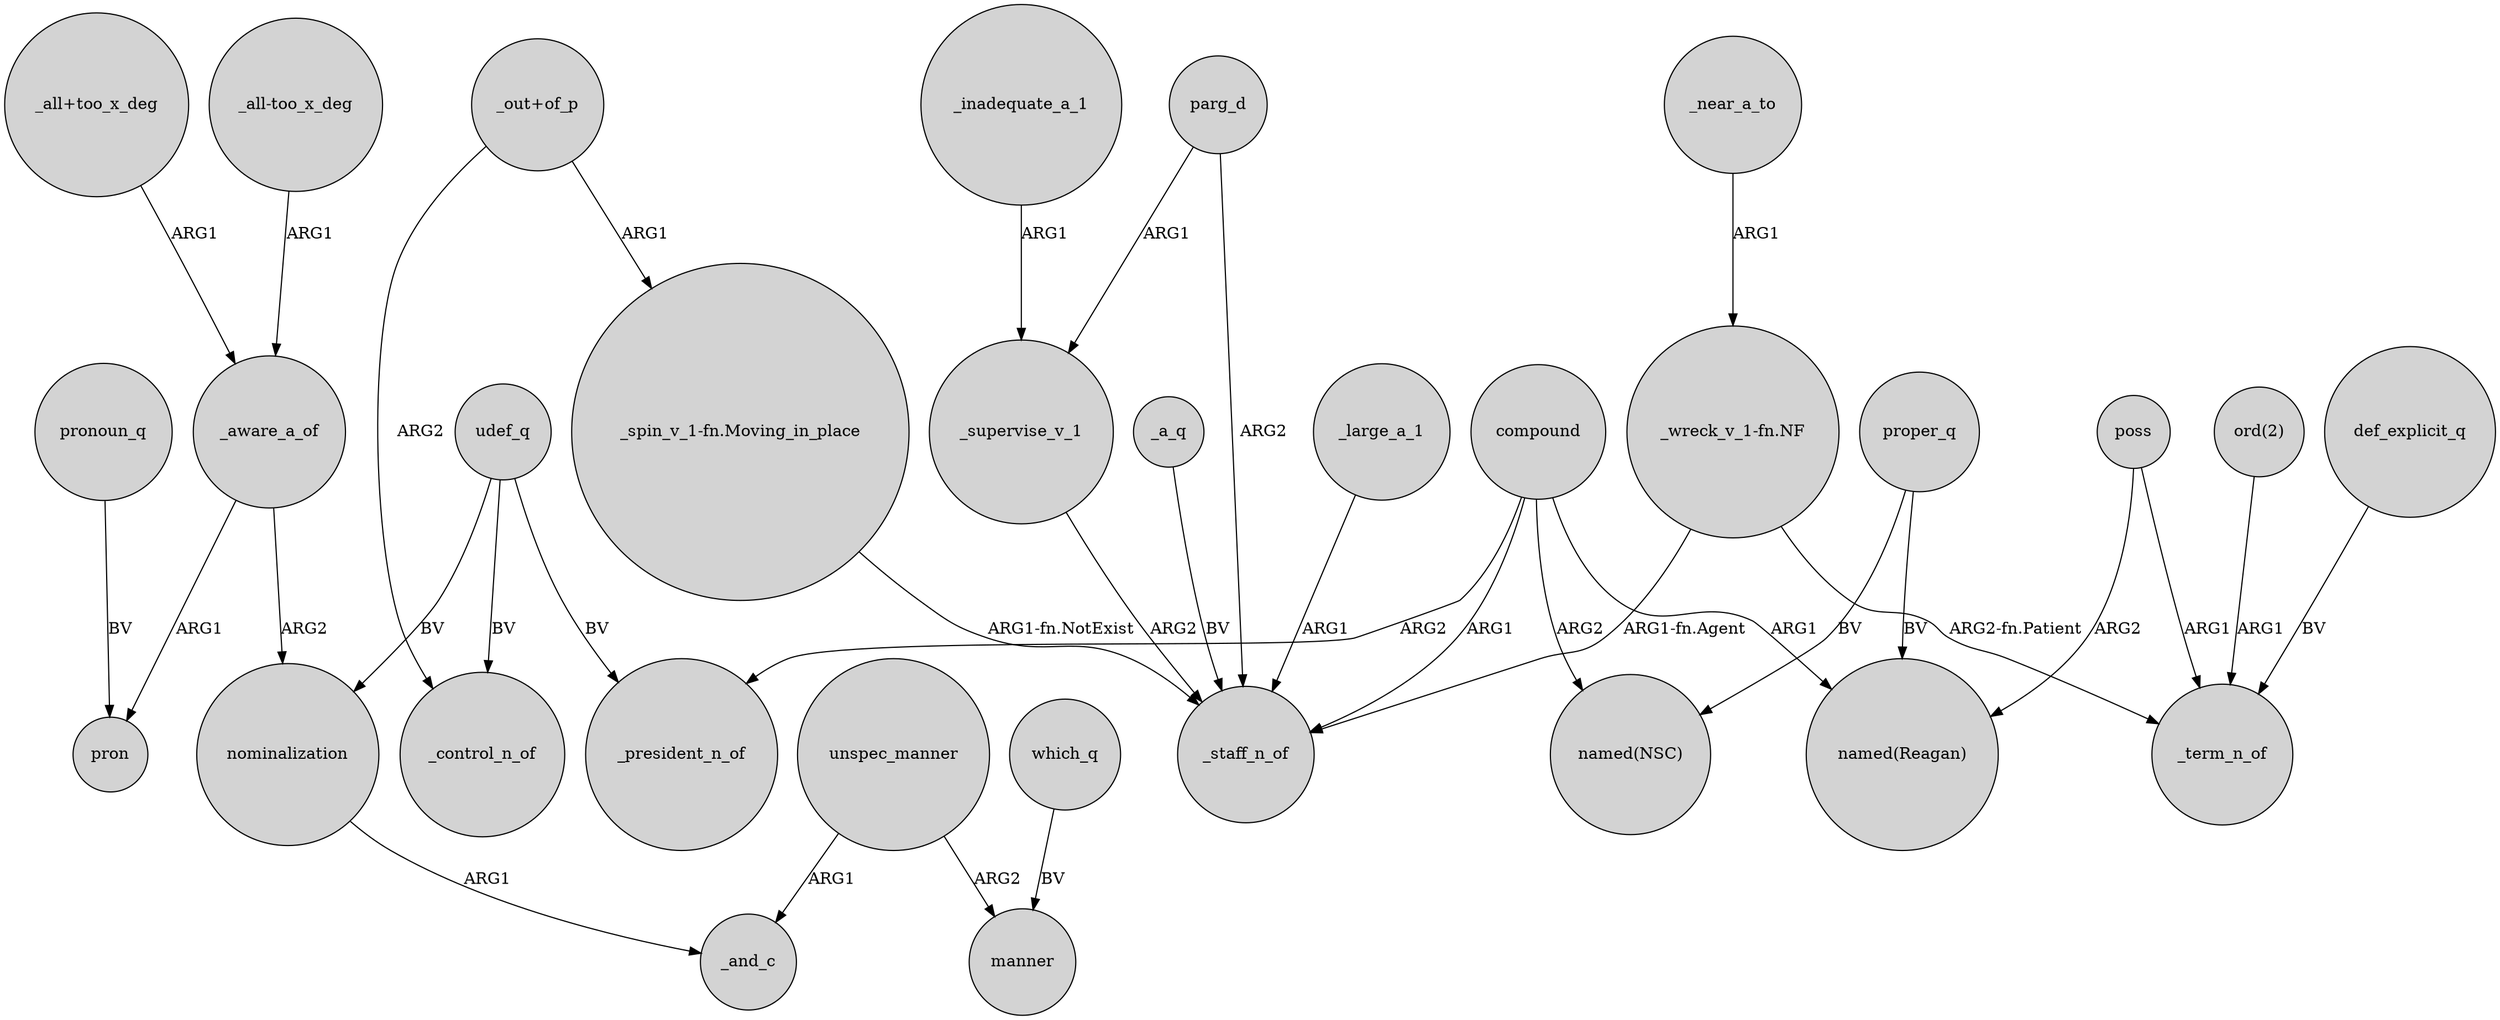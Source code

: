 digraph {
	node [shape=circle style=filled]
	_a_q -> _staff_n_of [label=BV]
	"_out+of_p" -> "_spin_v_1-fn.Moving_in_place" [label=ARG1]
	compound -> "named(Reagan)" [label=ARG1]
	_aware_a_of -> nominalization [label=ARG2]
	compound -> _president_n_of [label=ARG2]
	_inadequate_a_1 -> _supervise_v_1 [label=ARG1]
	_supervise_v_1 -> _staff_n_of [label=ARG2]
	"_wreck_v_1-fn.NF" -> _term_n_of [label="ARG2-fn.Patient"]
	nominalization -> _and_c [label=ARG1]
	udef_q -> _control_n_of [label=BV]
	unspec_manner -> _and_c [label=ARG1]
	_large_a_1 -> _staff_n_of [label=ARG1]
	compound -> "named(NSC)" [label=ARG2]
	which_q -> manner [label=BV]
	poss -> _term_n_of [label=ARG1]
	"_all-too_x_deg" -> _aware_a_of [label=ARG1]
	pronoun_q -> pron [label=BV]
	proper_q -> "named(NSC)" [label=BV]
	parg_d -> _staff_n_of [label=ARG2]
	udef_q -> _president_n_of [label=BV]
	compound -> _staff_n_of [label=ARG1]
	_near_a_to -> "_wreck_v_1-fn.NF" [label=ARG1]
	"_all+too_x_deg" -> _aware_a_of [label=ARG1]
	udef_q -> nominalization [label=BV]
	"ord(2)" -> _term_n_of [label=ARG1]
	"_out+of_p" -> _control_n_of [label=ARG2]
	proper_q -> "named(Reagan)" [label=BV]
	poss -> "named(Reagan)" [label=ARG2]
	"_wreck_v_1-fn.NF" -> _staff_n_of [label="ARG1-fn.Agent"]
	_aware_a_of -> pron [label=ARG1]
	def_explicit_q -> _term_n_of [label=BV]
	parg_d -> _supervise_v_1 [label=ARG1]
	unspec_manner -> manner [label=ARG2]
	"_spin_v_1-fn.Moving_in_place" -> _staff_n_of [label="ARG1-fn.NotExist"]
}
